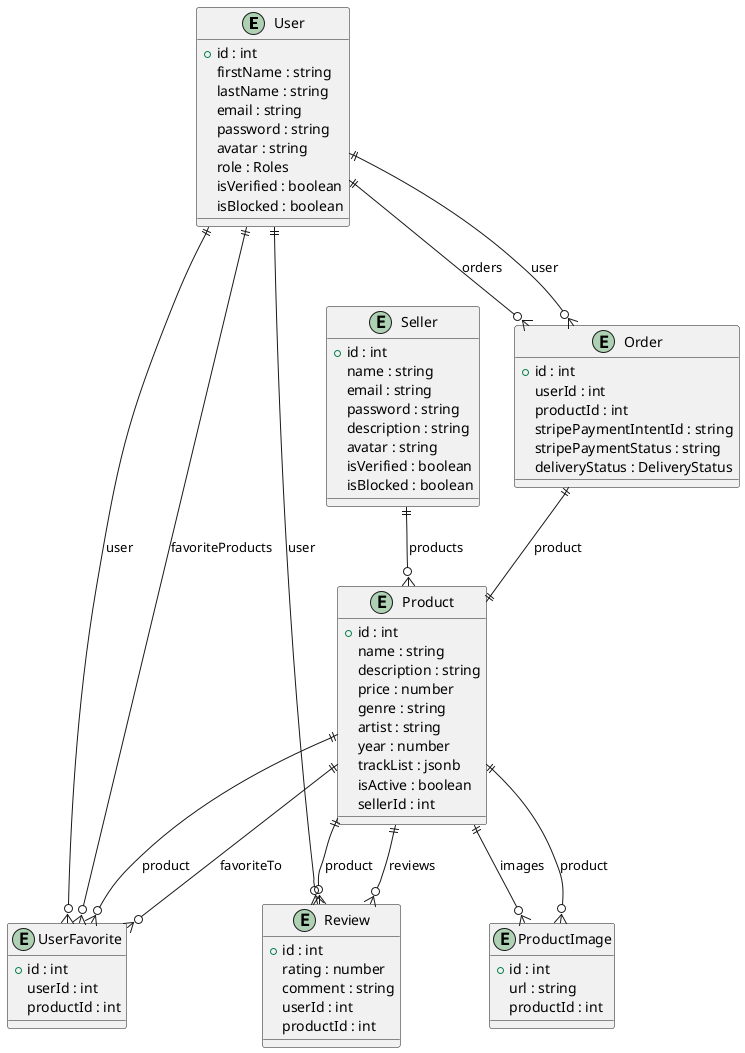 @startuml er.puml

entity "User" as User {
  +id : int
  firstName : string
  lastName : string
  email : string
  password : string
  avatar : string
  role : Roles
  isVerified : boolean
  isBlocked : boolean
}

entity "Seller" as Seller {
  +id : int
  name : string
  email : string
  password : string
  description : string
  avatar : string
  isVerified : boolean
  isBlocked : boolean
}

entity "Product" as Product {
  +id : int
  name : string
  description : string
  price : number
  genre : string
  artist : string
  year : number
  trackList : jsonb
  isActive : boolean
  sellerId : int
}

entity "Order" as Order {
  +id : int
  userId : int
  productId : int
  stripePaymentIntentId : string
  stripePaymentStatus : string
  deliveryStatus : DeliveryStatus
}

entity "Review" as Review {
  +id : int
  rating : number
  comment : string
  userId : int
  productId : int
}

entity "UserFavorite" as UserFavorite {
  +id : int
  userId : int
  productId : int
}

entity "ProductImage" as ProductImage {
  +id : int
  url : string
  productId : int
}

' Відношення
User ||--o{ Order : "orders"
User ||--o{ UserFavorite : "favoriteProducts"

Seller ||--o{ Product : "products"

Product ||--o{ ProductImage : "images"
Product ||--o{ Review : "reviews"
Product ||--o{ UserFavorite : "favoriteTo"

Order ||--|| Product : "product"
Order }o--|| User : "user"

Review }o--|| User : "user"
Review }o--|| Product : "product"

UserFavorite }o--|| User : "user"
UserFavorite }o--|| Product : "product"

ProductImage }o--|| Product : "product"

@enduml